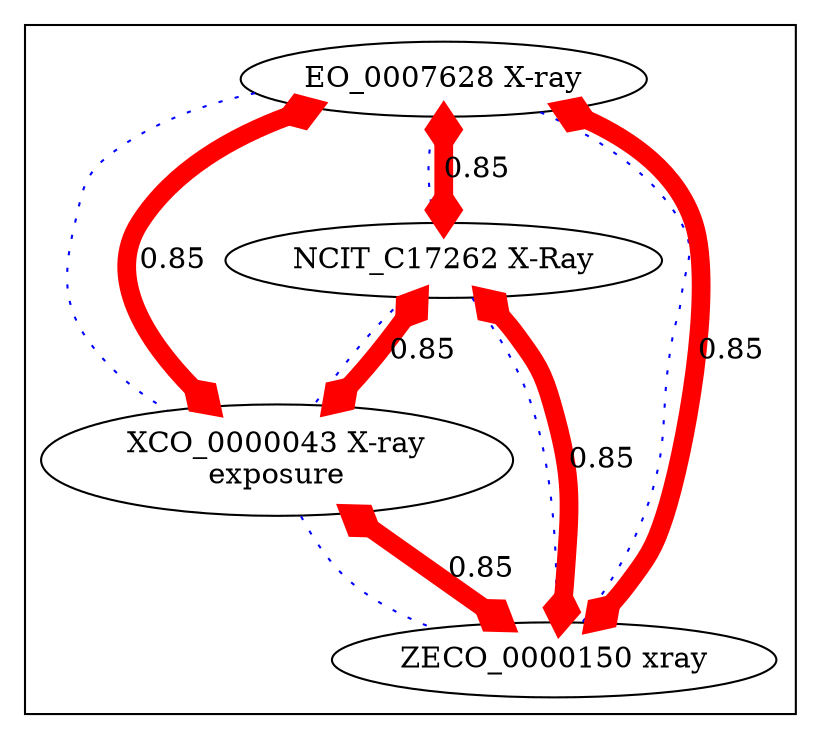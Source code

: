 digraph cliquegraph {
subgraph cluster_XCO_0000043 {XCO_0000043 [ label="XCO_0000043 X-ray
exposure" ];
EO_0007628 [ label="EO_0007628 X-ray" ];
NCIT_C17262 [ label="NCIT_C17262 X-Ray" ];
ZECO_0000150 [ label="ZECO_0000150 xray" ];}
EO_0007628 -> NCIT_C17262 [ arrowhead = none, penwidth=1, color=blue, label="", style=dotted]

EO_0007628 -> ZECO_0000150 [ arrowhead = none, penwidth=1, color=blue, label="", style=dotted]

XCO_0000043 -> ZECO_0000150 [ arrowhead = none, penwidth=1, color=blue, label="", style=dotted]

EO_0007628 -> XCO_0000043 [ arrowhead = none, penwidth=1, color=blue, label="", style=dotted]

NCIT_C17262 -> ZECO_0000150 [ arrowhead = none, penwidth=1, color=blue, label="", style=dotted]

NCIT_C17262 -> XCO_0000043 [ arrowhead = none, penwidth=1, color=blue, label="", style=dotted]
NCIT_C17262 -> ZECO_0000150 [ arrowhead = ediamond, penwidth=9, color=red, label="0.85", style=solid, arrowtail=ediamond, dir=both]

NCIT_C17262 -> XCO_0000043 [ arrowhead = ediamond, penwidth=9, color=red, label="0.85", style=solid, arrowtail=ediamond, dir=both]

EO_0007628 -> ZECO_0000150 [ arrowhead = ediamond, penwidth=9, color=red, label="0.85", style=solid, arrowtail=ediamond, dir=both]

XCO_0000043 -> ZECO_0000150 [ arrowhead = ediamond, penwidth=9, color=red, label="0.85", style=solid, arrowtail=ediamond, dir=both]

EO_0007628 -> XCO_0000043 [ arrowhead = ediamond, penwidth=9, color=red, label="0.85", style=solid, arrowtail=ediamond, dir=both]

EO_0007628 -> NCIT_C17262 [ arrowhead = ediamond, penwidth=9, color=red, label="0.85", style=solid, arrowtail=ediamond, dir=both]
}